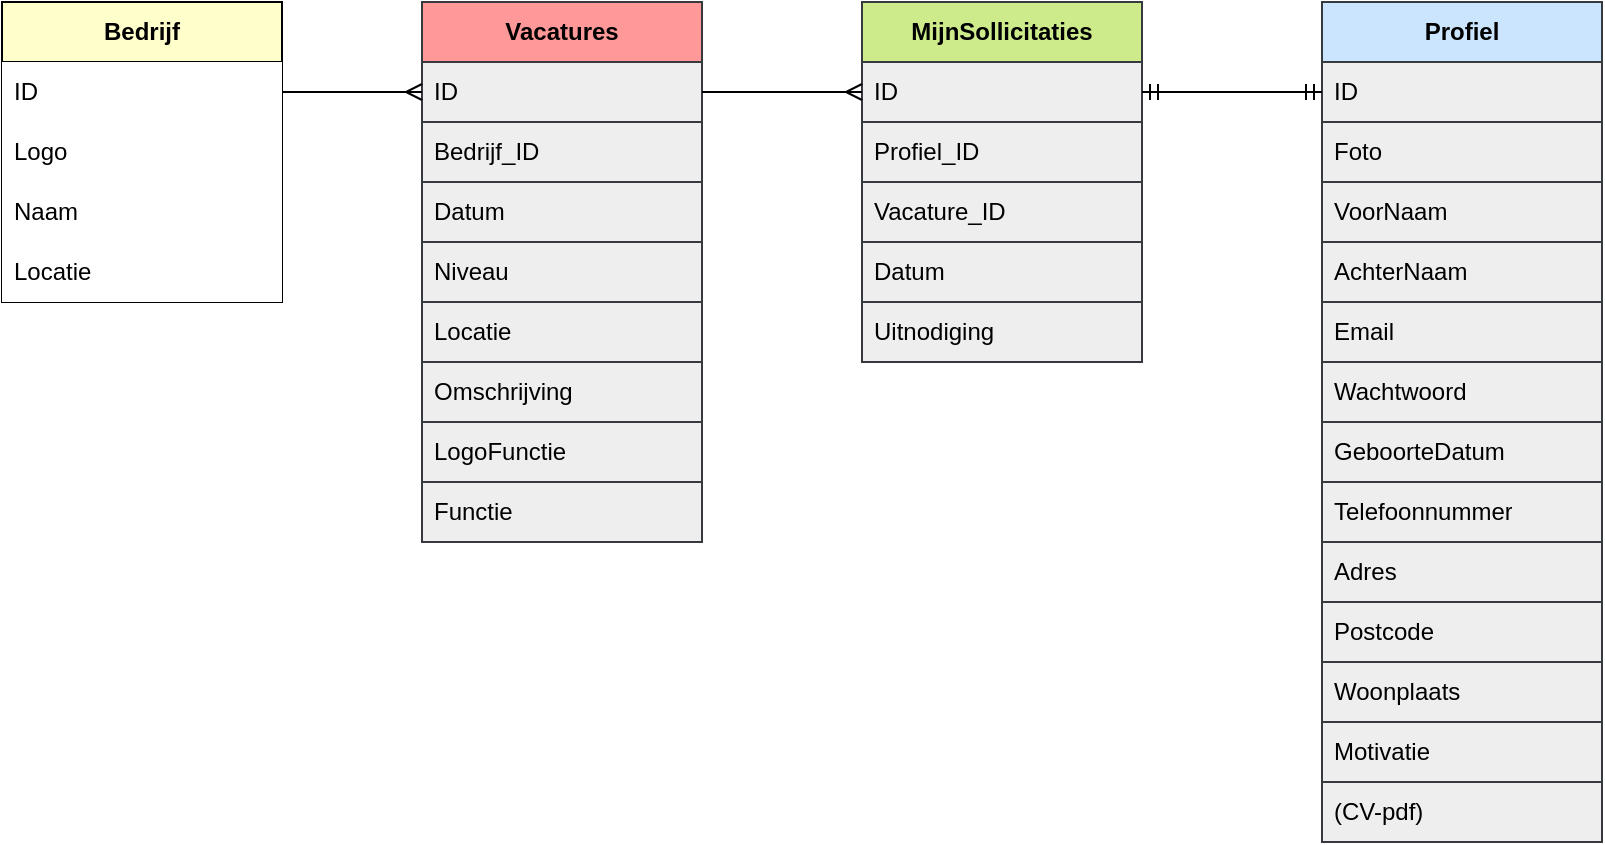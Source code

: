 <mxfile>
    <diagram id="banj0SSSUBuGrcJsWd_x" name="Page-1">
        <mxGraphModel dx="713" dy="571" grid="1" gridSize="10" guides="1" tooltips="1" connect="1" arrows="1" fold="1" page="1" pageScale="1" pageWidth="850" pageHeight="1100" background="#ffffff" math="0" shadow="0">
            <root>
                <mxCell id="0"/>
                <mxCell id="1" parent="0"/>
                <mxCell id="7" value="Bedrijf" style="swimlane;fontStyle=1;childLayout=stackLayout;horizontal=1;startSize=30;horizontalStack=0;resizeParent=1;resizeParentMax=0;resizeLast=0;collapsible=1;marginBottom=0;whiteSpace=wrap;html=1;labelBackgroundColor=none;labelBorderColor=none;fontColor=#000000;rounded=0;arcSize=50;fillColor=#FFFFCC;" parent="1" vertex="1">
                    <mxGeometry x="30" y="40" width="140" height="150" as="geometry"/>
                </mxCell>
                <mxCell id="8" value="ID" style="text;strokeColor=none;fillColor=#FFFFFF;align=left;verticalAlign=middle;spacingLeft=4;spacingRight=4;overflow=hidden;points=[[0,0.5],[1,0.5]];portConstraint=eastwest;rotatable=0;whiteSpace=wrap;html=1;labelBackgroundColor=none;labelBorderColor=none;rounded=0;fontColor=#000000;" parent="7" vertex="1">
                    <mxGeometry y="30" width="140" height="30" as="geometry"/>
                </mxCell>
                <mxCell id="9" value="Logo" style="text;strokeColor=none;fillColor=#FFFFFF;align=left;verticalAlign=middle;spacingLeft=4;spacingRight=4;overflow=hidden;points=[[0,0.5],[1,0.5]];portConstraint=eastwest;rotatable=0;whiteSpace=wrap;html=1;labelBackgroundColor=none;labelBorderColor=none;fontColor=#000000;" parent="7" vertex="1">
                    <mxGeometry y="60" width="140" height="30" as="geometry"/>
                </mxCell>
                <mxCell id="10" value="Naam" style="text;strokeColor=none;fillColor=#FFFFFF;align=left;verticalAlign=middle;spacingLeft=4;spacingRight=4;overflow=hidden;points=[[0,0.5],[1,0.5]];portConstraint=eastwest;rotatable=0;whiteSpace=wrap;html=1;labelBackgroundColor=none;labelBorderColor=none;fontColor=#000000;" parent="7" vertex="1">
                    <mxGeometry y="90" width="140" height="30" as="geometry"/>
                </mxCell>
                <mxCell id="11" value="Locatie" style="text;strokeColor=none;fillColor=#FFFFFF;align=left;verticalAlign=middle;spacingLeft=4;spacingRight=4;overflow=hidden;points=[[0,0.5],[1,0.5]];portConstraint=eastwest;rotatable=0;whiteSpace=wrap;html=1;labelBackgroundColor=none;labelBorderColor=none;fontColor=#000000;" parent="7" vertex="1">
                    <mxGeometry y="120" width="140" height="30" as="geometry"/>
                </mxCell>
                <mxCell id="12" value="Profiel" style="swimlane;fontStyle=1;childLayout=stackLayout;horizontal=1;startSize=30;horizontalStack=0;resizeParent=1;resizeParentMax=0;resizeLast=0;collapsible=1;marginBottom=0;whiteSpace=wrap;html=1;rounded=0;labelBackgroundColor=none;labelBorderColor=none;fillColor=#cce5ff;strokeColor=#36393d;fontColor=#000000;" parent="1" vertex="1">
                    <mxGeometry x="690" y="40" width="140" height="420" as="geometry"/>
                </mxCell>
                <mxCell id="13" value="ID" style="text;strokeColor=#36393d;fillColor=#eeeeee;align=left;verticalAlign=middle;spacingLeft=4;spacingRight=4;overflow=hidden;points=[[0,0.5],[1,0.5]];portConstraint=eastwest;rotatable=0;whiteSpace=wrap;html=1;rounded=0;labelBackgroundColor=none;labelBorderColor=none;fontColor=#000000;" parent="12" vertex="1">
                    <mxGeometry y="30" width="140" height="30" as="geometry"/>
                </mxCell>
                <mxCell id="14" value="Foto" style="text;strokeColor=#36393d;fillColor=#eeeeee;align=left;verticalAlign=middle;spacingLeft=4;spacingRight=4;overflow=hidden;points=[[0,0.5],[1,0.5]];portConstraint=eastwest;rotatable=0;whiteSpace=wrap;html=1;rounded=0;labelBackgroundColor=none;labelBorderColor=none;fontColor=#000000;" parent="12" vertex="1">
                    <mxGeometry y="60" width="140" height="30" as="geometry"/>
                </mxCell>
                <mxCell id="15" value="VoorNaam" style="text;strokeColor=#36393d;fillColor=#eeeeee;align=left;verticalAlign=middle;spacingLeft=4;spacingRight=4;overflow=hidden;points=[[0,0.5],[1,0.5]];portConstraint=eastwest;rotatable=0;whiteSpace=wrap;html=1;rounded=0;labelBackgroundColor=none;labelBorderColor=none;fontColor=#000000;" parent="12" vertex="1">
                    <mxGeometry y="90" width="140" height="30" as="geometry"/>
                </mxCell>
                <mxCell id="16" value="AchterNaam" style="text;strokeColor=#36393d;fillColor=#eeeeee;align=left;verticalAlign=middle;spacingLeft=4;spacingRight=4;overflow=hidden;points=[[0,0.5],[1,0.5]];portConstraint=eastwest;rotatable=0;whiteSpace=wrap;html=1;rounded=0;labelBackgroundColor=none;labelBorderColor=none;fontColor=#000000;" parent="12" vertex="1">
                    <mxGeometry y="120" width="140" height="30" as="geometry"/>
                </mxCell>
                <mxCell id="17" value="Email" style="text;strokeColor=#36393d;fillColor=#eeeeee;align=left;verticalAlign=middle;spacingLeft=4;spacingRight=4;overflow=hidden;points=[[0,0.5],[1,0.5]];portConstraint=eastwest;rotatable=0;whiteSpace=wrap;html=1;rounded=0;labelBackgroundColor=none;labelBorderColor=none;fontColor=#000000;" parent="12" vertex="1">
                    <mxGeometry y="150" width="140" height="30" as="geometry"/>
                </mxCell>
                <mxCell id="18" value="Wachtwoord" style="text;strokeColor=#36393d;fillColor=#eeeeee;align=left;verticalAlign=middle;spacingLeft=4;spacingRight=4;overflow=hidden;points=[[0,0.5],[1,0.5]];portConstraint=eastwest;rotatable=0;whiteSpace=wrap;html=1;rounded=0;labelBackgroundColor=none;labelBorderColor=none;fontColor=#000000;" parent="12" vertex="1">
                    <mxGeometry y="180" width="140" height="30" as="geometry"/>
                </mxCell>
                <mxCell id="19" value="GeboorteDatum" style="text;strokeColor=#36393d;fillColor=#eeeeee;align=left;verticalAlign=middle;spacingLeft=4;spacingRight=4;overflow=hidden;points=[[0,0.5],[1,0.5]];portConstraint=eastwest;rotatable=0;whiteSpace=wrap;html=1;rounded=0;labelBackgroundColor=none;labelBorderColor=none;fontColor=#000000;" parent="12" vertex="1">
                    <mxGeometry y="210" width="140" height="30" as="geometry"/>
                </mxCell>
                <mxCell id="20" value="Telefoonnummer" style="text;strokeColor=#36393d;fillColor=#eeeeee;align=left;verticalAlign=middle;spacingLeft=4;spacingRight=4;overflow=hidden;points=[[0,0.5],[1,0.5]];portConstraint=eastwest;rotatable=0;whiteSpace=wrap;html=1;rounded=0;labelBackgroundColor=none;labelBorderColor=none;fontColor=#000000;" parent="12" vertex="1">
                    <mxGeometry y="240" width="140" height="30" as="geometry"/>
                </mxCell>
                <mxCell id="21" value="Adres" style="text;strokeColor=#36393d;fillColor=#eeeeee;align=left;verticalAlign=middle;spacingLeft=4;spacingRight=4;overflow=hidden;points=[[0,0.5],[1,0.5]];portConstraint=eastwest;rotatable=0;whiteSpace=wrap;html=1;rounded=0;labelBackgroundColor=none;labelBorderColor=none;fontColor=#000000;" parent="12" vertex="1">
                    <mxGeometry y="270" width="140" height="30" as="geometry"/>
                </mxCell>
                <mxCell id="22" value="Postcode" style="text;strokeColor=#36393d;fillColor=#eeeeee;align=left;verticalAlign=middle;spacingLeft=4;spacingRight=4;overflow=hidden;points=[[0,0.5],[1,0.5]];portConstraint=eastwest;rotatable=0;whiteSpace=wrap;html=1;rounded=0;labelBackgroundColor=none;labelBorderColor=none;fontColor=#000000;" parent="12" vertex="1">
                    <mxGeometry y="300" width="140" height="30" as="geometry"/>
                </mxCell>
                <mxCell id="23" value="Woonplaats" style="text;strokeColor=#36393d;fillColor=#eeeeee;align=left;verticalAlign=middle;spacingLeft=4;spacingRight=4;overflow=hidden;points=[[0,0.5],[1,0.5]];portConstraint=eastwest;rotatable=0;whiteSpace=wrap;html=1;rounded=0;labelBackgroundColor=none;labelBorderColor=none;fontColor=#000000;" parent="12" vertex="1">
                    <mxGeometry y="330" width="140" height="30" as="geometry"/>
                </mxCell>
                <mxCell id="24" value="Motivatie" style="text;strokeColor=#36393d;fillColor=#eeeeee;align=left;verticalAlign=middle;spacingLeft=4;spacingRight=4;overflow=hidden;points=[[0,0.5],[1,0.5]];portConstraint=eastwest;rotatable=0;whiteSpace=wrap;html=1;rounded=0;labelBackgroundColor=none;labelBorderColor=none;fontColor=#000000;" parent="12" vertex="1">
                    <mxGeometry y="360" width="140" height="30" as="geometry"/>
                </mxCell>
                <mxCell id="25" value="(CV-pdf)" style="text;strokeColor=#36393d;fillColor=#eeeeee;align=left;verticalAlign=middle;spacingLeft=4;spacingRight=4;overflow=hidden;points=[[0,0.5],[1,0.5]];portConstraint=eastwest;rotatable=0;whiteSpace=wrap;html=1;rounded=0;labelBackgroundColor=none;labelBorderColor=none;fontColor=#000000;" parent="12" vertex="1">
                    <mxGeometry y="390" width="140" height="30" as="geometry"/>
                </mxCell>
                <mxCell id="27" value="Vacatures" style="swimlane;fontStyle=1;childLayout=stackLayout;horizontal=1;startSize=30;horizontalStack=0;resizeParent=1;resizeParentMax=0;resizeLast=0;collapsible=1;marginBottom=0;whiteSpace=wrap;html=1;rounded=0;labelBackgroundColor=none;labelBorderColor=none;fillColor=#FF9999;strokeColor=#36393d;fontColor=#000000;" parent="1" vertex="1">
                    <mxGeometry x="240" y="40" width="140" height="270" as="geometry"/>
                </mxCell>
                <mxCell id="28" value="ID" style="text;strokeColor=#36393d;fillColor=#eeeeee;align=left;verticalAlign=middle;spacingLeft=4;spacingRight=4;overflow=hidden;points=[[0,0.5],[1,0.5]];portConstraint=eastwest;rotatable=0;whiteSpace=wrap;html=1;rounded=0;labelBackgroundColor=none;labelBorderColor=none;fontColor=#000000;" parent="27" vertex="1">
                    <mxGeometry y="30" width="140" height="30" as="geometry"/>
                </mxCell>
                <mxCell id="29" value="Bedrijf_ID" style="text;strokeColor=#36393d;fillColor=#eeeeee;align=left;verticalAlign=middle;spacingLeft=4;spacingRight=4;overflow=hidden;points=[[0,0.5],[1,0.5]];portConstraint=eastwest;rotatable=0;whiteSpace=wrap;html=1;rounded=0;labelBackgroundColor=none;labelBorderColor=none;fontColor=#000000;" parent="27" vertex="1">
                    <mxGeometry y="60" width="140" height="30" as="geometry"/>
                </mxCell>
                <mxCell id="30" value="Datum" style="text;strokeColor=#36393d;fillColor=#eeeeee;align=left;verticalAlign=middle;spacingLeft=4;spacingRight=4;overflow=hidden;points=[[0,0.5],[1,0.5]];portConstraint=eastwest;rotatable=0;whiteSpace=wrap;html=1;rounded=0;labelBackgroundColor=none;labelBorderColor=none;fontColor=#000000;" parent="27" vertex="1">
                    <mxGeometry y="90" width="140" height="30" as="geometry"/>
                </mxCell>
                <mxCell id="31" value="Niveau" style="text;strokeColor=#36393d;fillColor=#eeeeee;align=left;verticalAlign=middle;spacingLeft=4;spacingRight=4;overflow=hidden;points=[[0,0.5],[1,0.5]];portConstraint=eastwest;rotatable=0;whiteSpace=wrap;html=1;rounded=0;labelBackgroundColor=none;labelBorderColor=none;fontColor=#000000;" parent="27" vertex="1">
                    <mxGeometry y="120" width="140" height="30" as="geometry"/>
                </mxCell>
                <mxCell id="32" value="Locatie" style="text;strokeColor=#36393d;fillColor=#eeeeee;align=left;verticalAlign=middle;spacingLeft=4;spacingRight=4;overflow=hidden;points=[[0,0.5],[1,0.5]];portConstraint=eastwest;rotatable=0;whiteSpace=wrap;html=1;rounded=0;labelBackgroundColor=none;labelBorderColor=none;fontColor=#000000;" parent="27" vertex="1">
                    <mxGeometry y="150" width="140" height="30" as="geometry"/>
                </mxCell>
                <mxCell id="33" value="Omschrijving" style="text;strokeColor=#36393d;fillColor=#eeeeee;align=left;verticalAlign=middle;spacingLeft=4;spacingRight=4;overflow=hidden;points=[[0,0.5],[1,0.5]];portConstraint=eastwest;rotatable=0;whiteSpace=wrap;html=1;rounded=0;labelBackgroundColor=none;labelBorderColor=none;fontColor=#000000;" parent="27" vertex="1">
                    <mxGeometry y="180" width="140" height="30" as="geometry"/>
                </mxCell>
                <mxCell id="65" value="LogoFunctie" style="text;strokeColor=#36393d;fillColor=#eeeeee;align=left;verticalAlign=middle;spacingLeft=4;spacingRight=4;overflow=hidden;points=[[0,0.5],[1,0.5]];portConstraint=eastwest;rotatable=0;whiteSpace=wrap;html=1;rounded=0;labelBackgroundColor=none;labelBorderColor=none;fontColor=#000000;" parent="27" vertex="1">
                    <mxGeometry y="210" width="140" height="30" as="geometry"/>
                </mxCell>
                <mxCell id="66" value="Functie" style="text;strokeColor=#36393d;fillColor=#eeeeee;align=left;verticalAlign=middle;spacingLeft=4;spacingRight=4;overflow=hidden;points=[[0,0.5],[1,0.5]];portConstraint=eastwest;rotatable=0;whiteSpace=wrap;html=1;rounded=0;labelBackgroundColor=none;labelBorderColor=none;fontColor=#000000;" parent="27" vertex="1">
                    <mxGeometry y="240" width="140" height="30" as="geometry"/>
                </mxCell>
                <mxCell id="42" value="MijnSollicitaties" style="swimlane;fontStyle=1;childLayout=stackLayout;horizontal=1;startSize=30;horizontalStack=0;resizeParent=1;resizeParentMax=0;resizeLast=0;collapsible=1;marginBottom=0;whiteSpace=wrap;html=1;rounded=0;labelBackgroundColor=none;labelBorderColor=none;fillColor=#cdeb8b;strokeColor=#36393d;fontColor=#000000;" parent="1" vertex="1">
                    <mxGeometry x="460" y="40" width="140" height="180" as="geometry"/>
                </mxCell>
                <mxCell id="43" value="ID" style="text;strokeColor=#36393d;fillColor=#eeeeee;align=left;verticalAlign=middle;spacingLeft=4;spacingRight=4;overflow=hidden;points=[[0,0.5],[1,0.5]];portConstraint=eastwest;rotatable=0;whiteSpace=wrap;html=1;rounded=0;labelBackgroundColor=none;labelBorderColor=none;fontColor=#000000;" parent="42" vertex="1">
                    <mxGeometry y="30" width="140" height="30" as="geometry"/>
                </mxCell>
                <mxCell id="45" value="Profiel_ID" style="text;strokeColor=#36393d;fillColor=#eeeeee;align=left;verticalAlign=middle;spacingLeft=4;spacingRight=4;overflow=hidden;points=[[0,0.5],[1,0.5]];portConstraint=eastwest;rotatable=0;whiteSpace=wrap;html=1;rounded=0;labelBackgroundColor=none;labelBorderColor=none;fontColor=#000000;" parent="42" vertex="1">
                    <mxGeometry y="60" width="140" height="30" as="geometry"/>
                </mxCell>
                <mxCell id="46" value="Vacature_ID" style="text;strokeColor=#36393d;fillColor=#eeeeee;align=left;verticalAlign=middle;spacingLeft=4;spacingRight=4;overflow=hidden;points=[[0,0.5],[1,0.5]];portConstraint=eastwest;rotatable=0;whiteSpace=wrap;html=1;rounded=0;labelBackgroundColor=none;labelBorderColor=none;fontColor=#000000;" parent="42" vertex="1">
                    <mxGeometry y="90" width="140" height="30" as="geometry"/>
                </mxCell>
                <mxCell id="47" value="Datum" style="text;strokeColor=#36393d;fillColor=#eeeeee;align=left;verticalAlign=middle;spacingLeft=4;spacingRight=4;overflow=hidden;points=[[0,0.5],[1,0.5]];portConstraint=eastwest;rotatable=0;whiteSpace=wrap;html=1;rounded=0;labelBackgroundColor=none;labelBorderColor=none;fontColor=#000000;" parent="42" vertex="1">
                    <mxGeometry y="120" width="140" height="30" as="geometry"/>
                </mxCell>
                <mxCell id="48" value="Uitnodiging" style="text;strokeColor=#36393d;fillColor=#eeeeee;align=left;verticalAlign=middle;spacingLeft=4;spacingRight=4;overflow=hidden;points=[[0,0.5],[1,0.5]];portConstraint=eastwest;rotatable=0;whiteSpace=wrap;html=1;rounded=0;labelBackgroundColor=none;labelBorderColor=none;fontColor=#000000;" parent="42" vertex="1">
                    <mxGeometry y="150" width="140" height="30" as="geometry"/>
                </mxCell>
                <mxCell id="62" value="" style="edgeStyle=entityRelationEdgeStyle;fontSize=12;html=1;endArrow=ERmany;fontColor=#FFFFFF;exitX=1;exitY=0.5;exitDx=0;exitDy=0;entryX=0;entryY=0.5;entryDx=0;entryDy=0;" parent="1" source="8" target="28" edge="1">
                    <mxGeometry width="100" height="100" relative="1" as="geometry">
                        <mxPoint x="240" y="290" as="sourcePoint"/>
                        <mxPoint x="340" y="190" as="targetPoint"/>
                    </mxGeometry>
                </mxCell>
                <mxCell id="63" value="" style="edgeStyle=entityRelationEdgeStyle;fontSize=12;html=1;endArrow=ERmandOne;startArrow=ERmandOne;fontColor=#FFFFFF;entryX=0;entryY=0.5;entryDx=0;entryDy=0;exitX=1;exitY=0.25;exitDx=0;exitDy=0;" parent="1" source="42" target="13" edge="1">
                    <mxGeometry width="100" height="100" relative="1" as="geometry">
                        <mxPoint x="620" y="190" as="sourcePoint"/>
                        <mxPoint x="720" y="90" as="targetPoint"/>
                    </mxGeometry>
                </mxCell>
                <mxCell id="64" value="" style="edgeStyle=entityRelationEdgeStyle;fontSize=12;html=1;endArrow=ERmany;fontColor=#FFFFFF;exitX=1;exitY=0.5;exitDx=0;exitDy=0;entryX=0;entryY=0.5;entryDx=0;entryDy=0;" parent="1" source="28" target="43" edge="1">
                    <mxGeometry width="100" height="100" relative="1" as="geometry">
                        <mxPoint x="380" y="90" as="sourcePoint"/>
                        <mxPoint x="450" y="90" as="targetPoint"/>
                    </mxGeometry>
                </mxCell>
            </root>
        </mxGraphModel>
    </diagram>
</mxfile>